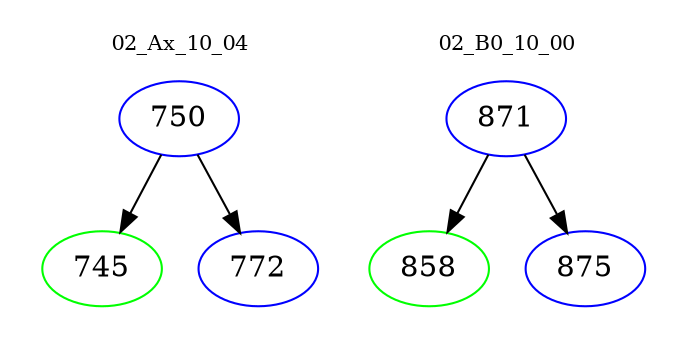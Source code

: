 digraph{
subgraph cluster_0 {
color = white
label = "02_Ax_10_04";
fontsize=10;
T0_750 [label="750", color="blue"]
T0_750 -> T0_745 [color="black"]
T0_745 [label="745", color="green"]
T0_750 -> T0_772 [color="black"]
T0_772 [label="772", color="blue"]
}
subgraph cluster_1 {
color = white
label = "02_B0_10_00";
fontsize=10;
T1_871 [label="871", color="blue"]
T1_871 -> T1_858 [color="black"]
T1_858 [label="858", color="green"]
T1_871 -> T1_875 [color="black"]
T1_875 [label="875", color="blue"]
}
}
